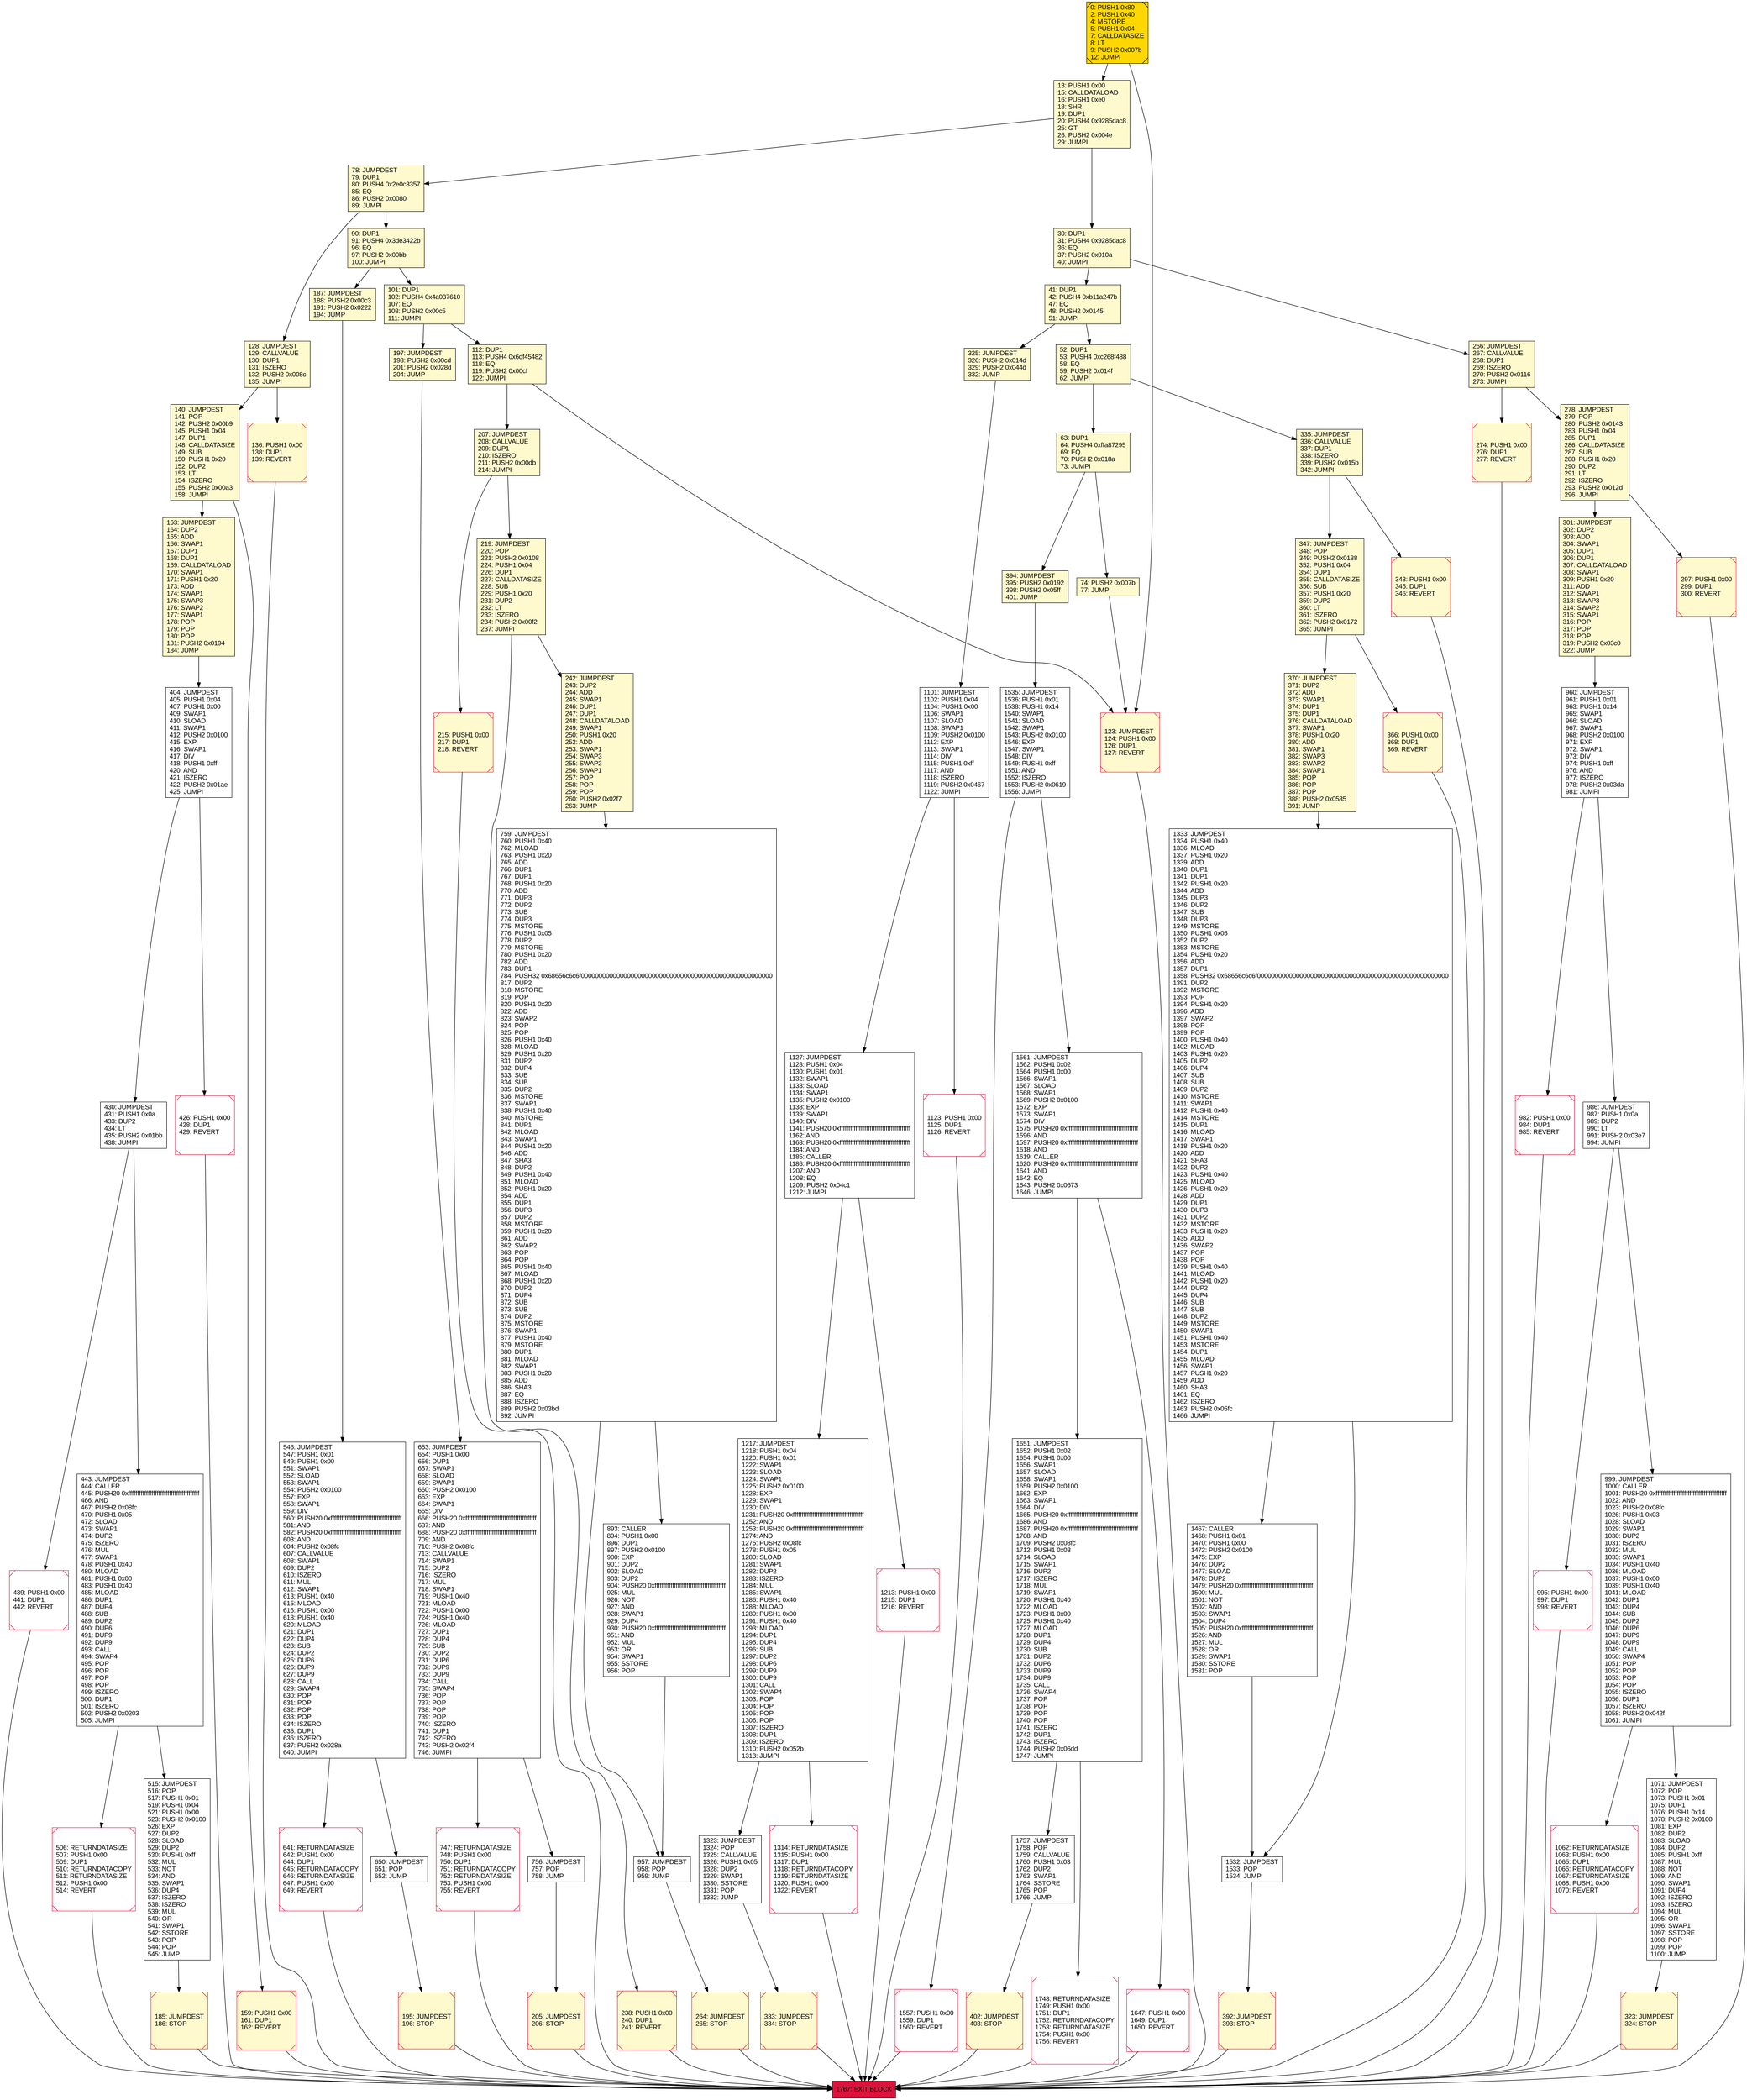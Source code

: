 digraph G {
bgcolor=transparent rankdir=UD;
node [shape=box style=filled color=black fillcolor=white fontname=arial fontcolor=black];
1333 [label="1333: JUMPDEST\l1334: PUSH1 0x40\l1336: MLOAD\l1337: PUSH1 0x20\l1339: ADD\l1340: DUP1\l1341: DUP1\l1342: PUSH1 0x20\l1344: ADD\l1345: DUP3\l1346: DUP2\l1347: SUB\l1348: DUP3\l1349: MSTORE\l1350: PUSH1 0x05\l1352: DUP2\l1353: MSTORE\l1354: PUSH1 0x20\l1356: ADD\l1357: DUP1\l1358: PUSH32 0x68656c6c6f000000000000000000000000000000000000000000000000000000\l1391: DUP2\l1392: MSTORE\l1393: POP\l1394: PUSH1 0x20\l1396: ADD\l1397: SWAP2\l1398: POP\l1399: POP\l1400: PUSH1 0x40\l1402: MLOAD\l1403: PUSH1 0x20\l1405: DUP2\l1406: DUP4\l1407: SUB\l1408: SUB\l1409: DUP2\l1410: MSTORE\l1411: SWAP1\l1412: PUSH1 0x40\l1414: MSTORE\l1415: DUP1\l1416: MLOAD\l1417: SWAP1\l1418: PUSH1 0x20\l1420: ADD\l1421: SHA3\l1422: DUP2\l1423: PUSH1 0x40\l1425: MLOAD\l1426: PUSH1 0x20\l1428: ADD\l1429: DUP1\l1430: DUP3\l1431: DUP2\l1432: MSTORE\l1433: PUSH1 0x20\l1435: ADD\l1436: SWAP2\l1437: POP\l1438: POP\l1439: PUSH1 0x40\l1441: MLOAD\l1442: PUSH1 0x20\l1444: DUP2\l1445: DUP4\l1446: SUB\l1447: SUB\l1448: DUP2\l1449: MSTORE\l1450: SWAP1\l1451: PUSH1 0x40\l1453: MSTORE\l1454: DUP1\l1455: MLOAD\l1456: SWAP1\l1457: PUSH1 0x20\l1459: ADD\l1460: SHA3\l1461: EQ\l1462: ISZERO\l1463: PUSH2 0x05fc\l1466: JUMPI\l" ];
1535 [label="1535: JUMPDEST\l1536: PUSH1 0x01\l1538: PUSH1 0x14\l1540: SWAP1\l1541: SLOAD\l1542: SWAP1\l1543: PUSH2 0x0100\l1546: EXP\l1547: SWAP1\l1548: DIV\l1549: PUSH1 0xff\l1551: AND\l1552: ISZERO\l1553: PUSH2 0x0619\l1556: JUMPI\l" ];
197 [label="197: JUMPDEST\l198: PUSH2 0x00cd\l201: PUSH2 0x028d\l204: JUMP\l" fillcolor=lemonchiffon ];
78 [label="78: JUMPDEST\l79: DUP1\l80: PUSH4 0x2e0c3357\l85: EQ\l86: PUSH2 0x0080\l89: JUMPI\l" fillcolor=lemonchiffon ];
219 [label="219: JUMPDEST\l220: POP\l221: PUSH2 0x0108\l224: PUSH1 0x04\l226: DUP1\l227: CALLDATASIZE\l228: SUB\l229: PUSH1 0x20\l231: DUP2\l232: LT\l233: ISZERO\l234: PUSH2 0x00f2\l237: JUMPI\l" fillcolor=lemonchiffon ];
402 [label="402: JUMPDEST\l403: STOP\l" fillcolor=lemonchiffon shape=Msquare color=crimson ];
41 [label="41: DUP1\l42: PUSH4 0xb11a247b\l47: EQ\l48: PUSH2 0x0145\l51: JUMPI\l" fillcolor=lemonchiffon ];
278 [label="278: JUMPDEST\l279: POP\l280: PUSH2 0x0143\l283: PUSH1 0x04\l285: DUP1\l286: CALLDATASIZE\l287: SUB\l288: PUSH1 0x20\l290: DUP2\l291: LT\l292: ISZERO\l293: PUSH2 0x012d\l296: JUMPI\l" fillcolor=lemonchiffon ];
297 [label="297: PUSH1 0x00\l299: DUP1\l300: REVERT\l" fillcolor=lemonchiffon shape=Msquare color=crimson ];
426 [label="426: PUSH1 0x00\l428: DUP1\l429: REVERT\l" shape=Msquare color=crimson ];
999 [label="999: JUMPDEST\l1000: CALLER\l1001: PUSH20 0xffffffffffffffffffffffffffffffffffffffff\l1022: AND\l1023: PUSH2 0x08fc\l1026: PUSH1 0x03\l1028: SLOAD\l1029: SWAP1\l1030: DUP2\l1031: ISZERO\l1032: MUL\l1033: SWAP1\l1034: PUSH1 0x40\l1036: MLOAD\l1037: PUSH1 0x00\l1039: PUSH1 0x40\l1041: MLOAD\l1042: DUP1\l1043: DUP4\l1044: SUB\l1045: DUP2\l1046: DUP6\l1047: DUP9\l1048: DUP9\l1049: CALL\l1050: SWAP4\l1051: POP\l1052: POP\l1053: POP\l1054: POP\l1055: ISZERO\l1056: DUP1\l1057: ISZERO\l1058: PUSH2 0x042f\l1061: JUMPI\l" ];
101 [label="101: DUP1\l102: PUSH4 0x4a037610\l107: EQ\l108: PUSH2 0x00c5\l111: JUMPI\l" fillcolor=lemonchiffon ];
0 [label="0: PUSH1 0x80\l2: PUSH1 0x40\l4: MSTORE\l5: PUSH1 0x04\l7: CALLDATASIZE\l8: LT\l9: PUSH2 0x007b\l12: JUMPI\l" fillcolor=lemonchiffon shape=Msquare fillcolor=gold ];
74 [label="74: PUSH2 0x007b\l77: JUMP\l" fillcolor=lemonchiffon ];
439 [label="439: PUSH1 0x00\l441: DUP1\l442: REVERT\l" shape=Msquare color=crimson ];
759 [label="759: JUMPDEST\l760: PUSH1 0x40\l762: MLOAD\l763: PUSH1 0x20\l765: ADD\l766: DUP1\l767: DUP1\l768: PUSH1 0x20\l770: ADD\l771: DUP3\l772: DUP2\l773: SUB\l774: DUP3\l775: MSTORE\l776: PUSH1 0x05\l778: DUP2\l779: MSTORE\l780: PUSH1 0x20\l782: ADD\l783: DUP1\l784: PUSH32 0x68656c6c6f000000000000000000000000000000000000000000000000000000\l817: DUP2\l818: MSTORE\l819: POP\l820: PUSH1 0x20\l822: ADD\l823: SWAP2\l824: POP\l825: POP\l826: PUSH1 0x40\l828: MLOAD\l829: PUSH1 0x20\l831: DUP2\l832: DUP4\l833: SUB\l834: SUB\l835: DUP2\l836: MSTORE\l837: SWAP1\l838: PUSH1 0x40\l840: MSTORE\l841: DUP1\l842: MLOAD\l843: SWAP1\l844: PUSH1 0x20\l846: ADD\l847: SHA3\l848: DUP2\l849: PUSH1 0x40\l851: MLOAD\l852: PUSH1 0x20\l854: ADD\l855: DUP1\l856: DUP3\l857: DUP2\l858: MSTORE\l859: PUSH1 0x20\l861: ADD\l862: SWAP2\l863: POP\l864: POP\l865: PUSH1 0x40\l867: MLOAD\l868: PUSH1 0x20\l870: DUP2\l871: DUP4\l872: SUB\l873: SUB\l874: DUP2\l875: MSTORE\l876: SWAP1\l877: PUSH1 0x40\l879: MSTORE\l880: DUP1\l881: MLOAD\l882: SWAP1\l883: PUSH1 0x20\l885: ADD\l886: SHA3\l887: EQ\l888: ISZERO\l889: PUSH2 0x03bd\l892: JUMPI\l" ];
641 [label="641: RETURNDATASIZE\l642: PUSH1 0x00\l644: DUP1\l645: RETURNDATACOPY\l646: RETURNDATASIZE\l647: PUSH1 0x00\l649: REVERT\l" shape=Msquare color=crimson ];
957 [label="957: JUMPDEST\l958: POP\l959: JUMP\l" ];
264 [label="264: JUMPDEST\l265: STOP\l" fillcolor=lemonchiffon shape=Msquare color=crimson ];
392 [label="392: JUMPDEST\l393: STOP\l" fillcolor=lemonchiffon shape=Msquare color=crimson ];
1213 [label="1213: PUSH1 0x00\l1215: DUP1\l1216: REVERT\l" shape=Msquare color=crimson ];
1217 [label="1217: JUMPDEST\l1218: PUSH1 0x04\l1220: PUSH1 0x01\l1222: SWAP1\l1223: SLOAD\l1224: SWAP1\l1225: PUSH2 0x0100\l1228: EXP\l1229: SWAP1\l1230: DIV\l1231: PUSH20 0xffffffffffffffffffffffffffffffffffffffff\l1252: AND\l1253: PUSH20 0xffffffffffffffffffffffffffffffffffffffff\l1274: AND\l1275: PUSH2 0x08fc\l1278: PUSH1 0x05\l1280: SLOAD\l1281: SWAP1\l1282: DUP2\l1283: ISZERO\l1284: MUL\l1285: SWAP1\l1286: PUSH1 0x40\l1288: MLOAD\l1289: PUSH1 0x00\l1291: PUSH1 0x40\l1293: MLOAD\l1294: DUP1\l1295: DUP4\l1296: SUB\l1297: DUP2\l1298: DUP6\l1299: DUP9\l1300: DUP9\l1301: CALL\l1302: SWAP4\l1303: POP\l1304: POP\l1305: POP\l1306: POP\l1307: ISZERO\l1308: DUP1\l1309: ISZERO\l1310: PUSH2 0x052b\l1313: JUMPI\l" ];
443 [label="443: JUMPDEST\l444: CALLER\l445: PUSH20 0xffffffffffffffffffffffffffffffffffffffff\l466: AND\l467: PUSH2 0x08fc\l470: PUSH1 0x05\l472: SLOAD\l473: SWAP1\l474: DUP2\l475: ISZERO\l476: MUL\l477: SWAP1\l478: PUSH1 0x40\l480: MLOAD\l481: PUSH1 0x00\l483: PUSH1 0x40\l485: MLOAD\l486: DUP1\l487: DUP4\l488: SUB\l489: DUP2\l490: DUP6\l491: DUP9\l492: DUP9\l493: CALL\l494: SWAP4\l495: POP\l496: POP\l497: POP\l498: POP\l499: ISZERO\l500: DUP1\l501: ISZERO\l502: PUSH2 0x0203\l505: JUMPI\l" ];
347 [label="347: JUMPDEST\l348: POP\l349: PUSH2 0x0188\l352: PUSH1 0x04\l354: DUP1\l355: CALLDATASIZE\l356: SUB\l357: PUSH1 0x20\l359: DUP2\l360: LT\l361: ISZERO\l362: PUSH2 0x0172\l365: JUMPI\l" fillcolor=lemonchiffon ];
986 [label="986: JUMPDEST\l987: PUSH1 0x0a\l989: DUP2\l990: LT\l991: PUSH2 0x03e7\l994: JUMPI\l" ];
207 [label="207: JUMPDEST\l208: CALLVALUE\l209: DUP1\l210: ISZERO\l211: PUSH2 0x00db\l214: JUMPI\l" fillcolor=lemonchiffon ];
136 [label="136: PUSH1 0x00\l138: DUP1\l139: REVERT\l" fillcolor=lemonchiffon shape=Msquare color=crimson ];
52 [label="52: DUP1\l53: PUSH4 0xc268f488\l58: EQ\l59: PUSH2 0x014f\l62: JUMPI\l" fillcolor=lemonchiffon ];
370 [label="370: JUMPDEST\l371: DUP2\l372: ADD\l373: SWAP1\l374: DUP1\l375: DUP1\l376: CALLDATALOAD\l377: SWAP1\l378: PUSH1 0x20\l380: ADD\l381: SWAP1\l382: SWAP3\l383: SWAP2\l384: SWAP1\l385: POP\l386: POP\l387: POP\l388: PUSH2 0x0535\l391: JUMP\l" fillcolor=lemonchiffon ];
185 [label="185: JUMPDEST\l186: STOP\l" fillcolor=lemonchiffon shape=Msquare color=crimson ];
650 [label="650: JUMPDEST\l651: POP\l652: JUMP\l" ];
515 [label="515: JUMPDEST\l516: POP\l517: PUSH1 0x01\l519: PUSH1 0x04\l521: PUSH1 0x00\l523: PUSH2 0x0100\l526: EXP\l527: DUP2\l528: SLOAD\l529: DUP2\l530: PUSH1 0xff\l532: MUL\l533: NOT\l534: AND\l535: SWAP1\l536: DUP4\l537: ISZERO\l538: ISZERO\l539: MUL\l540: OR\l541: SWAP1\l542: SSTORE\l543: POP\l544: POP\l545: JUMP\l" ];
274 [label="274: PUSH1 0x00\l276: DUP1\l277: REVERT\l" fillcolor=lemonchiffon shape=Msquare color=crimson ];
242 [label="242: JUMPDEST\l243: DUP2\l244: ADD\l245: SWAP1\l246: DUP1\l247: DUP1\l248: CALLDATALOAD\l249: SWAP1\l250: PUSH1 0x20\l252: ADD\l253: SWAP1\l254: SWAP3\l255: SWAP2\l256: SWAP1\l257: POP\l258: POP\l259: POP\l260: PUSH2 0x02f7\l263: JUMP\l" fillcolor=lemonchiffon ];
1557 [label="1557: PUSH1 0x00\l1559: DUP1\l1560: REVERT\l" shape=Msquare color=crimson ];
112 [label="112: DUP1\l113: PUSH4 0x6df45482\l118: EQ\l119: PUSH2 0x00cf\l122: JUMPI\l" fillcolor=lemonchiffon ];
1314 [label="1314: RETURNDATASIZE\l1315: PUSH1 0x00\l1317: DUP1\l1318: RETURNDATACOPY\l1319: RETURNDATASIZE\l1320: PUSH1 0x00\l1322: REVERT\l" shape=Msquare color=crimson ];
1467 [label="1467: CALLER\l1468: PUSH1 0x01\l1470: PUSH1 0x00\l1472: PUSH2 0x0100\l1475: EXP\l1476: DUP2\l1477: SLOAD\l1478: DUP2\l1479: PUSH20 0xffffffffffffffffffffffffffffffffffffffff\l1500: MUL\l1501: NOT\l1502: AND\l1503: SWAP1\l1504: DUP4\l1505: PUSH20 0xffffffffffffffffffffffffffffffffffffffff\l1526: AND\l1527: MUL\l1528: OR\l1529: SWAP1\l1530: SSTORE\l1531: POP\l" ];
128 [label="128: JUMPDEST\l129: CALLVALUE\l130: DUP1\l131: ISZERO\l132: PUSH2 0x008c\l135: JUMPI\l" fillcolor=lemonchiffon ];
163 [label="163: JUMPDEST\l164: DUP2\l165: ADD\l166: SWAP1\l167: DUP1\l168: DUP1\l169: CALLDATALOAD\l170: SWAP1\l171: PUSH1 0x20\l173: ADD\l174: SWAP1\l175: SWAP3\l176: SWAP2\l177: SWAP1\l178: POP\l179: POP\l180: POP\l181: PUSH2 0x0194\l184: JUMP\l" fillcolor=lemonchiffon ];
1062 [label="1062: RETURNDATASIZE\l1063: PUSH1 0x00\l1065: DUP1\l1066: RETURNDATACOPY\l1067: RETURNDATASIZE\l1068: PUSH1 0x00\l1070: REVERT\l" shape=Msquare color=crimson ];
159 [label="159: PUSH1 0x00\l161: DUP1\l162: REVERT\l" fillcolor=lemonchiffon shape=Msquare color=crimson ];
266 [label="266: JUMPDEST\l267: CALLVALUE\l268: DUP1\l269: ISZERO\l270: PUSH2 0x0116\l273: JUMPI\l" fillcolor=lemonchiffon ];
960 [label="960: JUMPDEST\l961: PUSH1 0x01\l963: PUSH1 0x14\l965: SWAP1\l966: SLOAD\l967: SWAP1\l968: PUSH2 0x0100\l971: EXP\l972: SWAP1\l973: DIV\l974: PUSH1 0xff\l976: AND\l977: ISZERO\l978: PUSH2 0x03da\l981: JUMPI\l" ];
335 [label="335: JUMPDEST\l336: CALLVALUE\l337: DUP1\l338: ISZERO\l339: PUSH2 0x015b\l342: JUMPI\l" fillcolor=lemonchiffon ];
995 [label="995: PUSH1 0x00\l997: DUP1\l998: REVERT\l" shape=Msquare color=crimson ];
1123 [label="1123: PUSH1 0x00\l1125: DUP1\l1126: REVERT\l" shape=Msquare color=crimson ];
140 [label="140: JUMPDEST\l141: POP\l142: PUSH2 0x00b9\l145: PUSH1 0x04\l147: DUP1\l148: CALLDATASIZE\l149: SUB\l150: PUSH1 0x20\l152: DUP2\l153: LT\l154: ISZERO\l155: PUSH2 0x00a3\l158: JUMPI\l" fillcolor=lemonchiffon ];
63 [label="63: DUP1\l64: PUSH4 0xffa87295\l69: EQ\l70: PUSH2 0x018a\l73: JUMPI\l" fillcolor=lemonchiffon ];
1323 [label="1323: JUMPDEST\l1324: POP\l1325: CALLVALUE\l1326: PUSH1 0x05\l1328: DUP2\l1329: SWAP1\l1330: SSTORE\l1331: POP\l1332: JUMP\l" ];
1101 [label="1101: JUMPDEST\l1102: PUSH1 0x04\l1104: PUSH1 0x00\l1106: SWAP1\l1107: SLOAD\l1108: SWAP1\l1109: PUSH2 0x0100\l1112: EXP\l1113: SWAP1\l1114: DIV\l1115: PUSH1 0xff\l1117: AND\l1118: ISZERO\l1119: PUSH2 0x0467\l1122: JUMPI\l" ];
30 [label="30: DUP1\l31: PUSH4 0x9285dac8\l36: EQ\l37: PUSH2 0x010a\l40: JUMPI\l" fillcolor=lemonchiffon ];
13 [label="13: PUSH1 0x00\l15: CALLDATALOAD\l16: PUSH1 0xe0\l18: SHR\l19: DUP1\l20: PUSH4 0x9285dac8\l25: GT\l26: PUSH2 0x004e\l29: JUMPI\l" fillcolor=lemonchiffon ];
1647 [label="1647: PUSH1 0x00\l1649: DUP1\l1650: REVERT\l" shape=Msquare color=crimson ];
238 [label="238: PUSH1 0x00\l240: DUP1\l241: REVERT\l" fillcolor=lemonchiffon shape=Msquare color=crimson ];
366 [label="366: PUSH1 0x00\l368: DUP1\l369: REVERT\l" fillcolor=lemonchiffon shape=Msquare color=crimson ];
1748 [label="1748: RETURNDATASIZE\l1749: PUSH1 0x00\l1751: DUP1\l1752: RETURNDATACOPY\l1753: RETURNDATASIZE\l1754: PUSH1 0x00\l1756: REVERT\l" shape=Msquare color=crimson ];
756 [label="756: JUMPDEST\l757: POP\l758: JUMP\l" ];
1071 [label="1071: JUMPDEST\l1072: POP\l1073: PUSH1 0x01\l1075: DUP1\l1076: PUSH1 0x14\l1078: PUSH2 0x0100\l1081: EXP\l1082: DUP2\l1083: SLOAD\l1084: DUP2\l1085: PUSH1 0xff\l1087: MUL\l1088: NOT\l1089: AND\l1090: SWAP1\l1091: DUP4\l1092: ISZERO\l1093: ISZERO\l1094: MUL\l1095: OR\l1096: SWAP1\l1097: SSTORE\l1098: POP\l1099: POP\l1100: JUMP\l" ];
1561 [label="1561: JUMPDEST\l1562: PUSH1 0x02\l1564: PUSH1 0x00\l1566: SWAP1\l1567: SLOAD\l1568: SWAP1\l1569: PUSH2 0x0100\l1572: EXP\l1573: SWAP1\l1574: DIV\l1575: PUSH20 0xffffffffffffffffffffffffffffffffffffffff\l1596: AND\l1597: PUSH20 0xffffffffffffffffffffffffffffffffffffffff\l1618: AND\l1619: CALLER\l1620: PUSH20 0xffffffffffffffffffffffffffffffffffffffff\l1641: AND\l1642: EQ\l1643: PUSH2 0x0673\l1646: JUMPI\l" ];
195 [label="195: JUMPDEST\l196: STOP\l" fillcolor=lemonchiffon shape=Msquare color=crimson ];
323 [label="323: JUMPDEST\l324: STOP\l" fillcolor=lemonchiffon shape=Msquare color=crimson ];
205 [label="205: JUMPDEST\l206: STOP\l" fillcolor=lemonchiffon shape=Msquare color=crimson ];
333 [label="333: JUMPDEST\l334: STOP\l" fillcolor=lemonchiffon shape=Msquare color=crimson ];
1532 [label="1532: JUMPDEST\l1533: POP\l1534: JUMP\l" ];
546 [label="546: JUMPDEST\l547: PUSH1 0x01\l549: PUSH1 0x00\l551: SWAP1\l552: SLOAD\l553: SWAP1\l554: PUSH2 0x0100\l557: EXP\l558: SWAP1\l559: DIV\l560: PUSH20 0xffffffffffffffffffffffffffffffffffffffff\l581: AND\l582: PUSH20 0xffffffffffffffffffffffffffffffffffffffff\l603: AND\l604: PUSH2 0x08fc\l607: CALLVALUE\l608: SWAP1\l609: DUP2\l610: ISZERO\l611: MUL\l612: SWAP1\l613: PUSH1 0x40\l615: MLOAD\l616: PUSH1 0x00\l618: PUSH1 0x40\l620: MLOAD\l621: DUP1\l622: DUP4\l623: SUB\l624: DUP2\l625: DUP6\l626: DUP9\l627: DUP9\l628: CALL\l629: SWAP4\l630: POP\l631: POP\l632: POP\l633: POP\l634: ISZERO\l635: DUP1\l636: ISZERO\l637: PUSH2 0x028a\l640: JUMPI\l" ];
653 [label="653: JUMPDEST\l654: PUSH1 0x00\l656: DUP1\l657: SWAP1\l658: SLOAD\l659: SWAP1\l660: PUSH2 0x0100\l663: EXP\l664: SWAP1\l665: DIV\l666: PUSH20 0xffffffffffffffffffffffffffffffffffffffff\l687: AND\l688: PUSH20 0xffffffffffffffffffffffffffffffffffffffff\l709: AND\l710: PUSH2 0x08fc\l713: CALLVALUE\l714: SWAP1\l715: DUP2\l716: ISZERO\l717: MUL\l718: SWAP1\l719: PUSH1 0x40\l721: MLOAD\l722: PUSH1 0x00\l724: PUSH1 0x40\l726: MLOAD\l727: DUP1\l728: DUP4\l729: SUB\l730: DUP2\l731: DUP6\l732: DUP9\l733: DUP9\l734: CALL\l735: SWAP4\l736: POP\l737: POP\l738: POP\l739: POP\l740: ISZERO\l741: DUP1\l742: ISZERO\l743: PUSH2 0x02f4\l746: JUMPI\l" ];
506 [label="506: RETURNDATASIZE\l507: PUSH1 0x00\l509: DUP1\l510: RETURNDATACOPY\l511: RETURNDATASIZE\l512: PUSH1 0x00\l514: REVERT\l" shape=Msquare color=crimson ];
1757 [label="1757: JUMPDEST\l1758: POP\l1759: CALLVALUE\l1760: PUSH1 0x03\l1762: DUP2\l1763: SWAP1\l1764: SSTORE\l1765: POP\l1766: JUMP\l" ];
404 [label="404: JUMPDEST\l405: PUSH1 0x04\l407: PUSH1 0x00\l409: SWAP1\l410: SLOAD\l411: SWAP1\l412: PUSH2 0x0100\l415: EXP\l416: SWAP1\l417: DIV\l418: PUSH1 0xff\l420: AND\l421: ISZERO\l422: PUSH2 0x01ae\l425: JUMPI\l" ];
394 [label="394: JUMPDEST\l395: PUSH2 0x0192\l398: PUSH2 0x05ff\l401: JUMP\l" fillcolor=lemonchiffon ];
1767 [label="1767: EXIT BLOCK\l" fillcolor=crimson ];
1127 [label="1127: JUMPDEST\l1128: PUSH1 0x04\l1130: PUSH1 0x01\l1132: SWAP1\l1133: SLOAD\l1134: SWAP1\l1135: PUSH2 0x0100\l1138: EXP\l1139: SWAP1\l1140: DIV\l1141: PUSH20 0xffffffffffffffffffffffffffffffffffffffff\l1162: AND\l1163: PUSH20 0xffffffffffffffffffffffffffffffffffffffff\l1184: AND\l1185: CALLER\l1186: PUSH20 0xffffffffffffffffffffffffffffffffffffffff\l1207: AND\l1208: EQ\l1209: PUSH2 0x04c1\l1212: JUMPI\l" ];
90 [label="90: DUP1\l91: PUSH4 0x3de3422b\l96: EQ\l97: PUSH2 0x00bb\l100: JUMPI\l" fillcolor=lemonchiffon ];
747 [label="747: RETURNDATASIZE\l748: PUSH1 0x00\l750: DUP1\l751: RETURNDATACOPY\l752: RETURNDATASIZE\l753: PUSH1 0x00\l755: REVERT\l" shape=Msquare color=crimson ];
893 [label="893: CALLER\l894: PUSH1 0x00\l896: DUP1\l897: PUSH2 0x0100\l900: EXP\l901: DUP2\l902: SLOAD\l903: DUP2\l904: PUSH20 0xffffffffffffffffffffffffffffffffffffffff\l925: MUL\l926: NOT\l927: AND\l928: SWAP1\l929: DUP4\l930: PUSH20 0xffffffffffffffffffffffffffffffffffffffff\l951: AND\l952: MUL\l953: OR\l954: SWAP1\l955: SSTORE\l956: POP\l" ];
187 [label="187: JUMPDEST\l188: PUSH2 0x00c3\l191: PUSH2 0x0222\l194: JUMP\l" fillcolor=lemonchiffon ];
325 [label="325: JUMPDEST\l326: PUSH2 0x014d\l329: PUSH2 0x044d\l332: JUMP\l" fillcolor=lemonchiffon ];
215 [label="215: PUSH1 0x00\l217: DUP1\l218: REVERT\l" fillcolor=lemonchiffon shape=Msquare color=crimson ];
343 [label="343: PUSH1 0x00\l345: DUP1\l346: REVERT\l" fillcolor=lemonchiffon shape=Msquare color=crimson ];
301 [label="301: JUMPDEST\l302: DUP2\l303: ADD\l304: SWAP1\l305: DUP1\l306: DUP1\l307: CALLDATALOAD\l308: SWAP1\l309: PUSH1 0x20\l311: ADD\l312: SWAP1\l313: SWAP3\l314: SWAP2\l315: SWAP1\l316: POP\l317: POP\l318: POP\l319: PUSH2 0x03c0\l322: JUMP\l" fillcolor=lemonchiffon ];
982 [label="982: PUSH1 0x00\l984: DUP1\l985: REVERT\l" shape=Msquare color=crimson ];
123 [label="123: JUMPDEST\l124: PUSH1 0x00\l126: DUP1\l127: REVERT\l" fillcolor=lemonchiffon shape=Msquare color=crimson ];
430 [label="430: JUMPDEST\l431: PUSH1 0x0a\l433: DUP2\l434: LT\l435: PUSH2 0x01bb\l438: JUMPI\l" ];
1651 [label="1651: JUMPDEST\l1652: PUSH1 0x02\l1654: PUSH1 0x00\l1656: SWAP1\l1657: SLOAD\l1658: SWAP1\l1659: PUSH2 0x0100\l1662: EXP\l1663: SWAP1\l1664: DIV\l1665: PUSH20 0xffffffffffffffffffffffffffffffffffffffff\l1686: AND\l1687: PUSH20 0xffffffffffffffffffffffffffffffffffffffff\l1708: AND\l1709: PUSH2 0x08fc\l1712: PUSH1 0x03\l1714: SLOAD\l1715: SWAP1\l1716: DUP2\l1717: ISZERO\l1718: MUL\l1719: SWAP1\l1720: PUSH1 0x40\l1722: MLOAD\l1723: PUSH1 0x00\l1725: PUSH1 0x40\l1727: MLOAD\l1728: DUP1\l1729: DUP4\l1730: SUB\l1731: DUP2\l1732: DUP6\l1733: DUP9\l1734: DUP9\l1735: CALL\l1736: SWAP4\l1737: POP\l1738: POP\l1739: POP\l1740: POP\l1741: ISZERO\l1742: DUP1\l1743: ISZERO\l1744: PUSH2 0x06dd\l1747: JUMPI\l" ];
13 -> 30;
759 -> 957;
1071 -> 323;
506 -> 1767;
957 -> 264;
101 -> 197;
266 -> 274;
1101 -> 1123;
653 -> 747;
112 -> 207;
343 -> 1767;
128 -> 136;
747 -> 1767;
90 -> 187;
515 -> 185;
960 -> 986;
63 -> 394;
1123 -> 1767;
1217 -> 1314;
1101 -> 1127;
366 -> 1767;
1748 -> 1767;
1647 -> 1767;
1561 -> 1651;
187 -> 546;
41 -> 52;
370 -> 1333;
323 -> 1767;
999 -> 1062;
219 -> 242;
653 -> 756;
101 -> 112;
325 -> 1101;
1333 -> 1467;
333 -> 1767;
546 -> 641;
301 -> 960;
219 -> 238;
30 -> 41;
63 -> 74;
1557 -> 1767;
274 -> 1767;
1217 -> 1323;
1535 -> 1561;
1333 -> 1532;
163 -> 404;
335 -> 347;
430 -> 443;
1467 -> 1532;
90 -> 101;
197 -> 653;
394 -> 1535;
78 -> 90;
404 -> 426;
893 -> 957;
52 -> 335;
74 -> 123;
759 -> 893;
52 -> 63;
297 -> 1767;
546 -> 650;
264 -> 1767;
641 -> 1767;
443 -> 506;
756 -> 205;
347 -> 370;
278 -> 297;
982 -> 1767;
215 -> 1767;
1323 -> 333;
123 -> 1767;
1561 -> 1647;
404 -> 430;
1651 -> 1757;
995 -> 1767;
238 -> 1767;
242 -> 759;
207 -> 219;
986 -> 999;
443 -> 515;
195 -> 1767;
1651 -> 1748;
1535 -> 1557;
335 -> 343;
266 -> 278;
78 -> 128;
205 -> 1767;
112 -> 123;
1532 -> 392;
960 -> 982;
185 -> 1767;
13 -> 78;
136 -> 1767;
159 -> 1767;
0 -> 13;
1062 -> 1767;
207 -> 215;
999 -> 1071;
1314 -> 1767;
402 -> 1767;
986 -> 995;
1757 -> 402;
430 -> 439;
0 -> 123;
426 -> 1767;
347 -> 366;
278 -> 301;
439 -> 1767;
30 -> 266;
41 -> 325;
1127 -> 1213;
1127 -> 1217;
650 -> 195;
392 -> 1767;
1213 -> 1767;
140 -> 159;
128 -> 140;
140 -> 163;
}